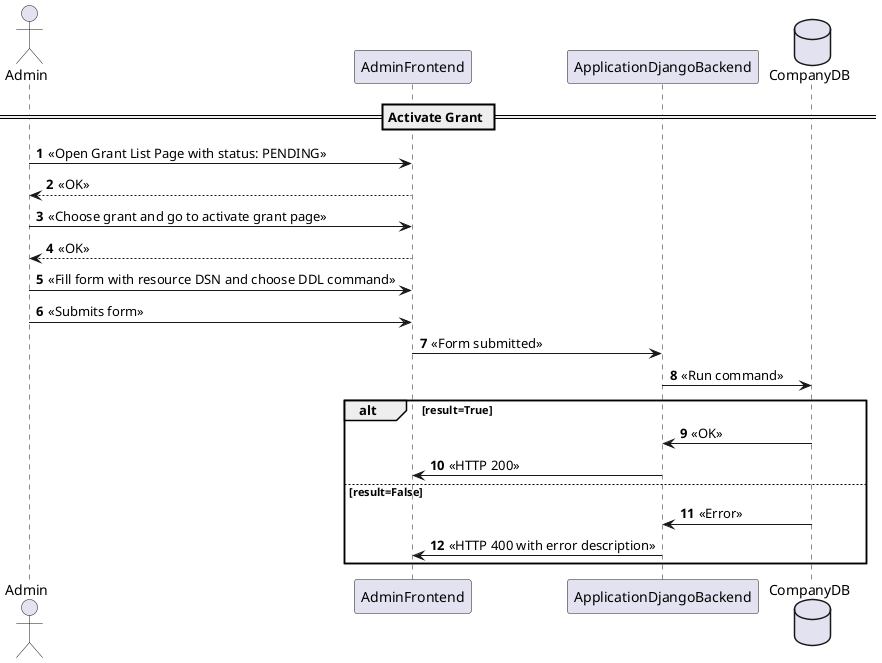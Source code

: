 @startuml
'https://plantuml.com/sequence-diagram

autonumber
actor Admin
participant AdminFrontend
participant ApplicationDjangoBackend

database CompanyDB

== Activate Grant ==
Admin -> AdminFrontend: << Open Grant List Page with status: PENDING >>
AdminFrontend --> Admin: << OK >>
Admin -> AdminFrontend: << Choose grant and go to activate grant page>>
AdminFrontend --> Admin: << OK >>
Admin -> AdminFrontend: << Fill form with resource DSN and choose DDL command>>
Admin -> AdminFrontend: << Submits form >>
AdminFrontend -> ApplicationDjangoBackend: << Form submitted >>
ApplicationDjangoBackend -> CompanyDB: << Run command >>
alt result=True

CompanyDB -> ApplicationDjangoBackend: << OK >>
ApplicationDjangoBackend -> AdminFrontend: << HTTP 200 >>
else result=False
CompanyDB -> ApplicationDjangoBackend: << Error >>
ApplicationDjangoBackend -> AdminFrontend: << HTTP 400 with error description >>
end

@enduml